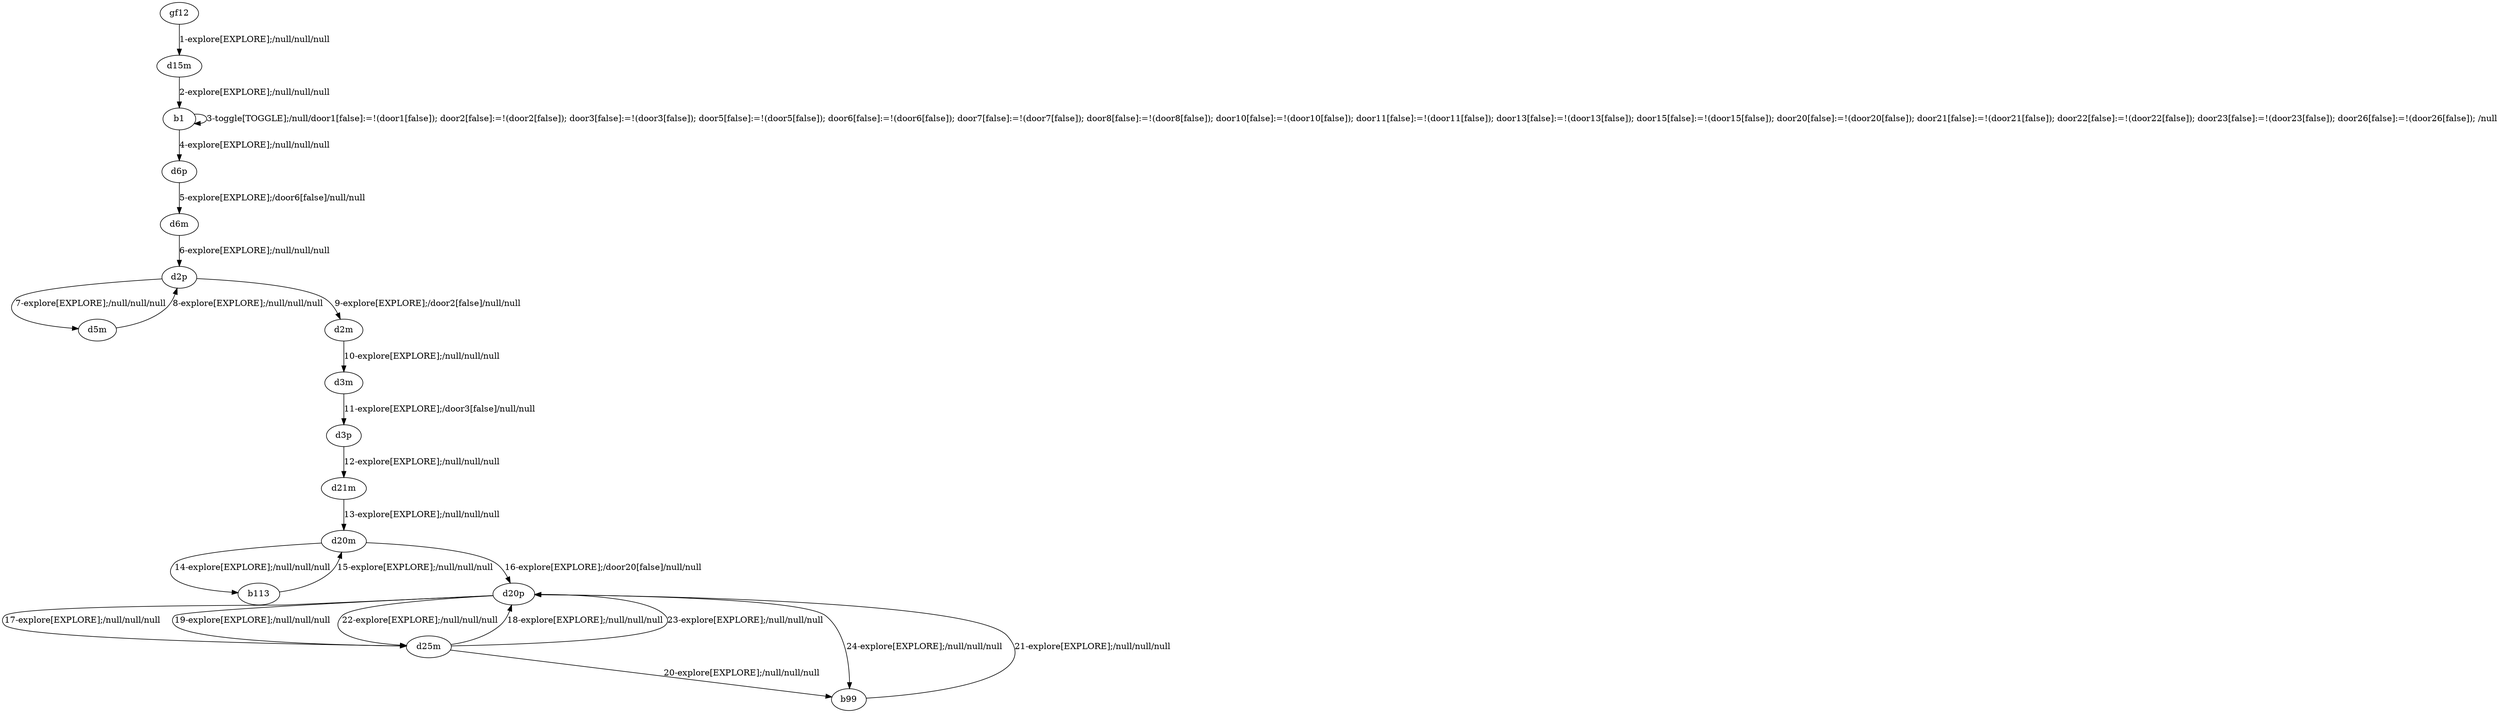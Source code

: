 # Total number of goals covered by this test: 1
# d20p --> b99

digraph g {
"gf12" -> "d15m" [label = "1-explore[EXPLORE];/null/null/null"];
"d15m" -> "b1" [label = "2-explore[EXPLORE];/null/null/null"];
"b1" -> "b1" [label = "3-toggle[TOGGLE];/null/door1[false]:=!(door1[false]); door2[false]:=!(door2[false]); door3[false]:=!(door3[false]); door5[false]:=!(door5[false]); door6[false]:=!(door6[false]); door7[false]:=!(door7[false]); door8[false]:=!(door8[false]); door10[false]:=!(door10[false]); door11[false]:=!(door11[false]); door13[false]:=!(door13[false]); door15[false]:=!(door15[false]); door20[false]:=!(door20[false]); door21[false]:=!(door21[false]); door22[false]:=!(door22[false]); door23[false]:=!(door23[false]); door26[false]:=!(door26[false]); /null"];
"b1" -> "d6p" [label = "4-explore[EXPLORE];/null/null/null"];
"d6p" -> "d6m" [label = "5-explore[EXPLORE];/door6[false]/null/null"];
"d6m" -> "d2p" [label = "6-explore[EXPLORE];/null/null/null"];
"d2p" -> "d5m" [label = "7-explore[EXPLORE];/null/null/null"];
"d5m" -> "d2p" [label = "8-explore[EXPLORE];/null/null/null"];
"d2p" -> "d2m" [label = "9-explore[EXPLORE];/door2[false]/null/null"];
"d2m" -> "d3m" [label = "10-explore[EXPLORE];/null/null/null"];
"d3m" -> "d3p" [label = "11-explore[EXPLORE];/door3[false]/null/null"];
"d3p" -> "d21m" [label = "12-explore[EXPLORE];/null/null/null"];
"d21m" -> "d20m" [label = "13-explore[EXPLORE];/null/null/null"];
"d20m" -> "b113" [label = "14-explore[EXPLORE];/null/null/null"];
"b113" -> "d20m" [label = "15-explore[EXPLORE];/null/null/null"];
"d20m" -> "d20p" [label = "16-explore[EXPLORE];/door20[false]/null/null"];
"d20p" -> "d25m" [label = "17-explore[EXPLORE];/null/null/null"];
"d25m" -> "d20p" [label = "18-explore[EXPLORE];/null/null/null"];
"d20p" -> "d25m" [label = "19-explore[EXPLORE];/null/null/null"];
"d25m" -> "b99" [label = "20-explore[EXPLORE];/null/null/null"];
"b99" -> "d20p" [label = "21-explore[EXPLORE];/null/null/null"];
"d20p" -> "d25m" [label = "22-explore[EXPLORE];/null/null/null"];
"d25m" -> "d20p" [label = "23-explore[EXPLORE];/null/null/null"];
"d20p" -> "b99" [label = "24-explore[EXPLORE];/null/null/null"];
}